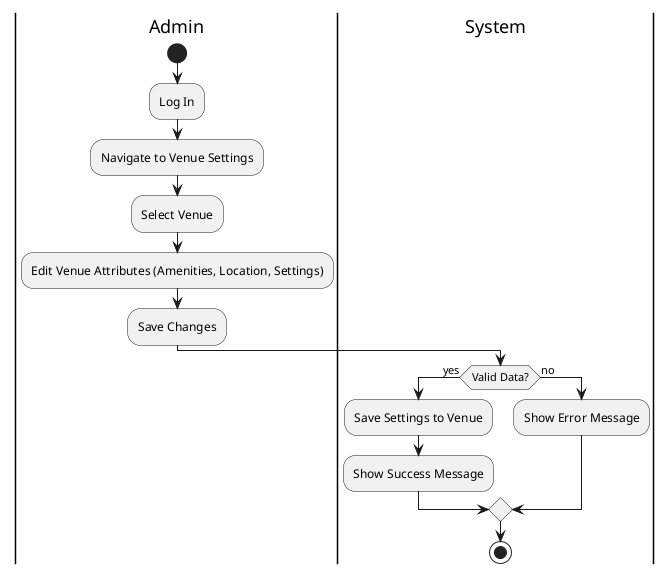 @startuml
|Admin|
start
:Log In;
:Navigate to Venue Settings;
:Select Venue;
:Edit Venue Attributes (Amenities, Location, Settings);
:Save Changes;
|System|
if (Valid Data?) then (yes)
    :Save Settings to Venue;
    :Show Success Message;
else (no)
    :Show Error Message;
endif
stop
@enduml
